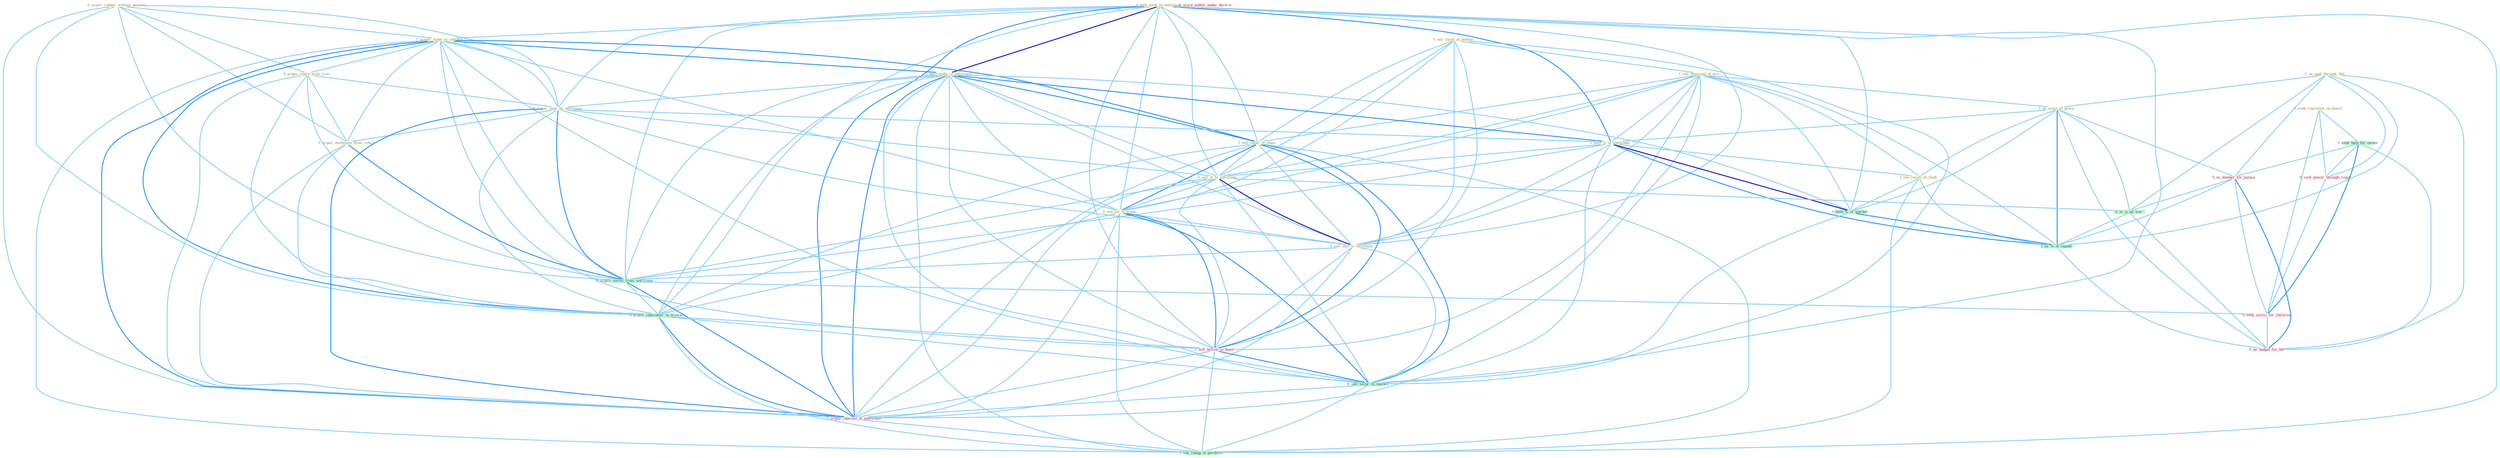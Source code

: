 Graph G{ 
    node
    [shape=polygon,style=filled,width=.5,height=.06,color="#BDFCC9",fixedsize=true,fontsize=4,
    fontcolor="#2f4f4f"];
    {node
    [color="#ffffe0", fontcolor="#8b7d6b"] "0_hold_meet_in_entitynam " "0_acquir_rubber_without_permiss " "1_acquir_stake_in_concern " "0_sell_stock_at_bottom " "0_us_angl_through_'80s " "1_sell_thousand_of_tire " "0_acquir_share_with_view " "1_seek_represent_on_board " "1_hold_stake_in_entitynam " "1_sell_stake_in_chain " "1_us_some_of_proce " "0_acquir_year_by_entitynam " "1_hold_%_of_entitynam " "1_see_result_of_studi " "0_sell_it_to_entitynam " "0_sell_all_in_trade " "0_sell_unit_to_entitynam " "0_acquir_entitynam_from_vehicl "}
{node [color="#fff0f5", fontcolor="#b22222"] "0_seek_power_through_regul " "0_us_number_for_purpos " "1_sell_billion_in_bond " "1_usurp_author_under_doctrin " "1_acquir_interest_in_entitynam " "0_seek_servic_for_children " "0_us_budget_for_thi "}
edge [color="#B0E2FF"];

	"0_hold_meet_in_entitynam " -- "1_acquir_stake_in_concern " [w="1", color="#87cefa" ];
	"0_hold_meet_in_entitynam " -- "1_hold_stake_in_entitynam " [w="3", color="#0000cd" , len=0.6];
	"0_hold_meet_in_entitynam " -- "1_sell_stake_in_chain " [w="1", color="#87cefa" ];
	"0_hold_meet_in_entitynam " -- "0_acquir_year_by_entitynam " [w="1", color="#87cefa" ];
	"0_hold_meet_in_entitynam " -- "1_hold_%_of_entitynam " [w="2", color="#1e90ff" , len=0.8];
	"0_hold_meet_in_entitynam " -- "0_sell_it_to_entitynam " [w="1", color="#87cefa" ];
	"0_hold_meet_in_entitynam " -- "0_sell_all_in_trade " [w="1", color="#87cefa" ];
	"0_hold_meet_in_entitynam " -- "0_sell_unit_to_entitynam " [w="1", color="#87cefa" ];
	"0_hold_meet_in_entitynam " -- "0_acquir_servic_from_entitynam " [w="1", color="#87cefa" ];
	"0_hold_meet_in_entitynam " -- "1_hold_%_of_market " [w="1", color="#87cefa" ];
	"0_hold_meet_in_entitynam " -- "0_acquir_laboratori_in_transact " [w="1", color="#87cefa" ];
	"0_hold_meet_in_entitynam " -- "1_sell_billion_in_bond " [w="1", color="#87cefa" ];
	"0_hold_meet_in_entitynam " -- "0_sell_secur_in_market " [w="1", color="#87cefa" ];
	"0_hold_meet_in_entitynam " -- "1_acquir_interest_in_entitynam " [w="2", color="#1e90ff" , len=0.8];
	"0_hold_meet_in_entitynam " -- "1_see_chang_in_portfolio " [w="1", color="#87cefa" ];
	"0_acquir_rubber_without_permiss " -- "1_acquir_stake_in_concern " [w="1", color="#87cefa" ];
	"0_acquir_rubber_without_permiss " -- "0_acquir_share_with_view " [w="1", color="#87cefa" ];
	"0_acquir_rubber_without_permiss " -- "0_acquir_year_by_entitynam " [w="1", color="#87cefa" ];
	"0_acquir_rubber_without_permiss " -- "0_acquir_entitynam_from_vehicl " [w="1", color="#87cefa" ];
	"0_acquir_rubber_without_permiss " -- "0_acquir_servic_from_entitynam " [w="1", color="#87cefa" ];
	"0_acquir_rubber_without_permiss " -- "0_acquir_laboratori_in_transact " [w="1", color="#87cefa" ];
	"0_acquir_rubber_without_permiss " -- "1_acquir_interest_in_entitynam " [w="1", color="#87cefa" ];
	"1_acquir_stake_in_concern " -- "0_acquir_share_with_view " [w="1", color="#87cefa" ];
	"1_acquir_stake_in_concern " -- "1_hold_stake_in_entitynam " [w="2", color="#1e90ff" , len=0.8];
	"1_acquir_stake_in_concern " -- "1_sell_stake_in_chain " [w="2", color="#1e90ff" , len=0.8];
	"1_acquir_stake_in_concern " -- "0_acquir_year_by_entitynam " [w="1", color="#87cefa" ];
	"1_acquir_stake_in_concern " -- "0_sell_all_in_trade " [w="1", color="#87cefa" ];
	"1_acquir_stake_in_concern " -- "0_acquir_entitynam_from_vehicl " [w="1", color="#87cefa" ];
	"1_acquir_stake_in_concern " -- "0_acquir_servic_from_entitynam " [w="1", color="#87cefa" ];
	"1_acquir_stake_in_concern " -- "0_acquir_laboratori_in_transact " [w="2", color="#1e90ff" , len=0.8];
	"1_acquir_stake_in_concern " -- "1_sell_billion_in_bond " [w="1", color="#87cefa" ];
	"1_acquir_stake_in_concern " -- "0_sell_secur_in_market " [w="1", color="#87cefa" ];
	"1_acquir_stake_in_concern " -- "1_acquir_interest_in_entitynam " [w="2", color="#1e90ff" , len=0.8];
	"1_acquir_stake_in_concern " -- "1_see_chang_in_portfolio " [w="1", color="#87cefa" ];
	"0_sell_stock_at_bottom " -- "1_sell_thousand_of_tire " [w="1", color="#87cefa" ];
	"0_sell_stock_at_bottom " -- "1_sell_stake_in_chain " [w="1", color="#87cefa" ];
	"0_sell_stock_at_bottom " -- "0_sell_it_to_entitynam " [w="1", color="#87cefa" ];
	"0_sell_stock_at_bottom " -- "0_sell_all_in_trade " [w="1", color="#87cefa" ];
	"0_sell_stock_at_bottom " -- "0_sell_unit_to_entitynam " [w="1", color="#87cefa" ];
	"0_sell_stock_at_bottom " -- "1_sell_billion_in_bond " [w="1", color="#87cefa" ];
	"0_sell_stock_at_bottom " -- "0_sell_secur_in_market " [w="1", color="#87cefa" ];
	"0_us_angl_through_'80s " -- "1_us_some_of_proce " [w="1", color="#87cefa" ];
	"0_us_angl_through_'80s " -- "0_seek_power_through_regul " [w="1", color="#87cefa" ];
	"0_us_angl_through_'80s " -- "0_us_number_for_purpos " [w="1", color="#87cefa" ];
	"0_us_angl_through_'80s " -- "0_us_it_as_wai " [w="1", color="#87cefa" ];
	"0_us_angl_through_'80s " -- "1_us_%_of_capabl " [w="1", color="#87cefa" ];
	"0_us_angl_through_'80s " -- "0_us_budget_for_thi " [w="1", color="#87cefa" ];
	"1_sell_thousand_of_tire " -- "1_sell_stake_in_chain " [w="1", color="#87cefa" ];
	"1_sell_thousand_of_tire " -- "1_us_some_of_proce " [w="1", color="#87cefa" ];
	"1_sell_thousand_of_tire " -- "1_hold_%_of_entitynam " [w="1", color="#87cefa" ];
	"1_sell_thousand_of_tire " -- "1_see_result_of_studi " [w="1", color="#87cefa" ];
	"1_sell_thousand_of_tire " -- "0_sell_it_to_entitynam " [w="1", color="#87cefa" ];
	"1_sell_thousand_of_tire " -- "0_sell_all_in_trade " [w="1", color="#87cefa" ];
	"1_sell_thousand_of_tire " -- "0_sell_unit_to_entitynam " [w="1", color="#87cefa" ];
	"1_sell_thousand_of_tire " -- "1_hold_%_of_market " [w="1", color="#87cefa" ];
	"1_sell_thousand_of_tire " -- "1_sell_billion_in_bond " [w="1", color="#87cefa" ];
	"1_sell_thousand_of_tire " -- "1_us_%_of_capabl " [w="1", color="#87cefa" ];
	"1_sell_thousand_of_tire " -- "0_sell_secur_in_market " [w="1", color="#87cefa" ];
	"0_acquir_share_with_view " -- "0_acquir_year_by_entitynam " [w="1", color="#87cefa" ];
	"0_acquir_share_with_view " -- "0_acquir_entitynam_from_vehicl " [w="1", color="#87cefa" ];
	"0_acquir_share_with_view " -- "0_acquir_servic_from_entitynam " [w="1", color="#87cefa" ];
	"0_acquir_share_with_view " -- "0_acquir_laboratori_in_transact " [w="1", color="#87cefa" ];
	"0_acquir_share_with_view " -- "1_acquir_interest_in_entitynam " [w="1", color="#87cefa" ];
	"1_seek_represent_on_board " -- "1_seek_help_for_owner " [w="1", color="#87cefa" ];
	"1_seek_represent_on_board " -- "0_seek_power_through_regul " [w="1", color="#87cefa" ];
	"1_seek_represent_on_board " -- "0_seek_servic_for_children " [w="1", color="#87cefa" ];
	"1_hold_stake_in_entitynam " -- "1_sell_stake_in_chain " [w="2", color="#1e90ff" , len=0.8];
	"1_hold_stake_in_entitynam " -- "0_acquir_year_by_entitynam " [w="1", color="#87cefa" ];
	"1_hold_stake_in_entitynam " -- "1_hold_%_of_entitynam " [w="2", color="#1e90ff" , len=0.8];
	"1_hold_stake_in_entitynam " -- "0_sell_it_to_entitynam " [w="1", color="#87cefa" ];
	"1_hold_stake_in_entitynam " -- "0_sell_all_in_trade " [w="1", color="#87cefa" ];
	"1_hold_stake_in_entitynam " -- "0_sell_unit_to_entitynam " [w="1", color="#87cefa" ];
	"1_hold_stake_in_entitynam " -- "0_acquir_servic_from_entitynam " [w="1", color="#87cefa" ];
	"1_hold_stake_in_entitynam " -- "1_hold_%_of_market " [w="1", color="#87cefa" ];
	"1_hold_stake_in_entitynam " -- "0_acquir_laboratori_in_transact " [w="1", color="#87cefa" ];
	"1_hold_stake_in_entitynam " -- "1_sell_billion_in_bond " [w="1", color="#87cefa" ];
	"1_hold_stake_in_entitynam " -- "0_sell_secur_in_market " [w="1", color="#87cefa" ];
	"1_hold_stake_in_entitynam " -- "1_acquir_interest_in_entitynam " [w="2", color="#1e90ff" , len=0.8];
	"1_hold_stake_in_entitynam " -- "1_see_chang_in_portfolio " [w="1", color="#87cefa" ];
	"1_sell_stake_in_chain " -- "0_sell_it_to_entitynam " [w="1", color="#87cefa" ];
	"1_sell_stake_in_chain " -- "0_sell_all_in_trade " [w="2", color="#1e90ff" , len=0.8];
	"1_sell_stake_in_chain " -- "0_sell_unit_to_entitynam " [w="1", color="#87cefa" ];
	"1_sell_stake_in_chain " -- "0_acquir_laboratori_in_transact " [w="1", color="#87cefa" ];
	"1_sell_stake_in_chain " -- "1_sell_billion_in_bond " [w="2", color="#1e90ff" , len=0.8];
	"1_sell_stake_in_chain " -- "0_sell_secur_in_market " [w="2", color="#1e90ff" , len=0.8];
	"1_sell_stake_in_chain " -- "1_acquir_interest_in_entitynam " [w="1", color="#87cefa" ];
	"1_sell_stake_in_chain " -- "1_see_chang_in_portfolio " [w="1", color="#87cefa" ];
	"1_us_some_of_proce " -- "1_hold_%_of_entitynam " [w="1", color="#87cefa" ];
	"1_us_some_of_proce " -- "1_see_result_of_studi " [w="1", color="#87cefa" ];
	"1_us_some_of_proce " -- "1_hold_%_of_market " [w="1", color="#87cefa" ];
	"1_us_some_of_proce " -- "0_us_number_for_purpos " [w="1", color="#87cefa" ];
	"1_us_some_of_proce " -- "0_us_it_as_wai " [w="1", color="#87cefa" ];
	"1_us_some_of_proce " -- "1_us_%_of_capabl " [w="2", color="#1e90ff" , len=0.8];
	"1_us_some_of_proce " -- "0_us_budget_for_thi " [w="1", color="#87cefa" ];
	"0_acquir_year_by_entitynam " -- "1_hold_%_of_entitynam " [w="1", color="#87cefa" ];
	"0_acquir_year_by_entitynam " -- "0_sell_it_to_entitynam " [w="1", color="#87cefa" ];
	"0_acquir_year_by_entitynam " -- "0_sell_unit_to_entitynam " [w="1", color="#87cefa" ];
	"0_acquir_year_by_entitynam " -- "0_acquir_entitynam_from_vehicl " [w="1", color="#87cefa" ];
	"0_acquir_year_by_entitynam " -- "0_acquir_servic_from_entitynam " [w="2", color="#1e90ff" , len=0.8];
	"0_acquir_year_by_entitynam " -- "0_acquir_laboratori_in_transact " [w="1", color="#87cefa" ];
	"0_acquir_year_by_entitynam " -- "1_acquir_interest_in_entitynam " [w="2", color="#1e90ff" , len=0.8];
	"1_hold_%_of_entitynam " -- "1_see_result_of_studi " [w="1", color="#87cefa" ];
	"1_hold_%_of_entitynam " -- "0_sell_it_to_entitynam " [w="1", color="#87cefa" ];
	"1_hold_%_of_entitynam " -- "0_sell_unit_to_entitynam " [w="1", color="#87cefa" ];
	"1_hold_%_of_entitynam " -- "0_acquir_servic_from_entitynam " [w="1", color="#87cefa" ];
	"1_hold_%_of_entitynam " -- "1_hold_%_of_market " [w="3", color="#0000cd" , len=0.6];
	"1_hold_%_of_entitynam " -- "1_us_%_of_capabl " [w="2", color="#1e90ff" , len=0.8];
	"1_hold_%_of_entitynam " -- "1_acquir_interest_in_entitynam " [w="1", color="#87cefa" ];
	"1_see_result_of_studi " -- "1_hold_%_of_market " [w="1", color="#87cefa" ];
	"1_see_result_of_studi " -- "1_us_%_of_capabl " [w="1", color="#87cefa" ];
	"1_see_result_of_studi " -- "1_see_chang_in_portfolio " [w="1", color="#87cefa" ];
	"0_sell_it_to_entitynam " -- "0_sell_all_in_trade " [w="1", color="#87cefa" ];
	"0_sell_it_to_entitynam " -- "0_sell_unit_to_entitynam " [w="3", color="#0000cd" , len=0.6];
	"0_sell_it_to_entitynam " -- "0_acquir_servic_from_entitynam " [w="1", color="#87cefa" ];
	"0_sell_it_to_entitynam " -- "1_sell_billion_in_bond " [w="1", color="#87cefa" ];
	"0_sell_it_to_entitynam " -- "0_us_it_as_wai " [w="1", color="#87cefa" ];
	"0_sell_it_to_entitynam " -- "0_sell_secur_in_market " [w="1", color="#87cefa" ];
	"0_sell_it_to_entitynam " -- "1_acquir_interest_in_entitynam " [w="1", color="#87cefa" ];
	"0_sell_all_in_trade " -- "0_sell_unit_to_entitynam " [w="1", color="#87cefa" ];
	"0_sell_all_in_trade " -- "0_acquir_laboratori_in_transact " [w="1", color="#87cefa" ];
	"0_sell_all_in_trade " -- "1_sell_billion_in_bond " [w="2", color="#1e90ff" , len=0.8];
	"0_sell_all_in_trade " -- "0_sell_secur_in_market " [w="2", color="#1e90ff" , len=0.8];
	"0_sell_all_in_trade " -- "1_acquir_interest_in_entitynam " [w="1", color="#87cefa" ];
	"0_sell_all_in_trade " -- "1_see_chang_in_portfolio " [w="1", color="#87cefa" ];
	"0_sell_unit_to_entitynam " -- "0_acquir_servic_from_entitynam " [w="1", color="#87cefa" ];
	"0_sell_unit_to_entitynam " -- "1_sell_billion_in_bond " [w="1", color="#87cefa" ];
	"0_sell_unit_to_entitynam " -- "0_sell_secur_in_market " [w="1", color="#87cefa" ];
	"0_sell_unit_to_entitynam " -- "1_acquir_interest_in_entitynam " [w="1", color="#87cefa" ];
	"0_acquir_entitynam_from_vehicl " -- "0_acquir_servic_from_entitynam " [w="2", color="#1e90ff" , len=0.8];
	"0_acquir_entitynam_from_vehicl " -- "0_acquir_laboratori_in_transact " [w="1", color="#87cefa" ];
	"0_acquir_entitynam_from_vehicl " -- "1_acquir_interest_in_entitynam " [w="1", color="#87cefa" ];
	"1_seek_help_for_owner " -- "0_seek_power_through_regul " [w="1", color="#87cefa" ];
	"1_seek_help_for_owner " -- "0_us_number_for_purpos " [w="1", color="#87cefa" ];
	"1_seek_help_for_owner " -- "0_seek_servic_for_children " [w="2", color="#1e90ff" , len=0.8];
	"1_seek_help_for_owner " -- "0_us_budget_for_thi " [w="1", color="#87cefa" ];
	"0_acquir_servic_from_entitynam " -- "0_acquir_laboratori_in_transact " [w="1", color="#87cefa" ];
	"0_acquir_servic_from_entitynam " -- "1_acquir_interest_in_entitynam " [w="2", color="#1e90ff" , len=0.8];
	"0_acquir_servic_from_entitynam " -- "0_seek_servic_for_children " [w="1", color="#87cefa" ];
	"1_hold_%_of_market " -- "1_us_%_of_capabl " [w="2", color="#1e90ff" , len=0.8];
	"1_hold_%_of_market " -- "0_sell_secur_in_market " [w="1", color="#87cefa" ];
	"0_seek_power_through_regul " -- "0_seek_servic_for_children " [w="1", color="#87cefa" ];
	"0_us_number_for_purpos " -- "0_us_it_as_wai " [w="1", color="#87cefa" ];
	"0_us_number_for_purpos " -- "1_us_%_of_capabl " [w="1", color="#87cefa" ];
	"0_us_number_for_purpos " -- "0_seek_servic_for_children " [w="1", color="#87cefa" ];
	"0_us_number_for_purpos " -- "0_us_budget_for_thi " [w="2", color="#1e90ff" , len=0.8];
	"0_acquir_laboratori_in_transact " -- "1_sell_billion_in_bond " [w="1", color="#87cefa" ];
	"0_acquir_laboratori_in_transact " -- "0_sell_secur_in_market " [w="1", color="#87cefa" ];
	"0_acquir_laboratori_in_transact " -- "1_acquir_interest_in_entitynam " [w="2", color="#1e90ff" , len=0.8];
	"0_acquir_laboratori_in_transact " -- "1_see_chang_in_portfolio " [w="1", color="#87cefa" ];
	"1_sell_billion_in_bond " -- "0_sell_secur_in_market " [w="2", color="#1e90ff" , len=0.8];
	"1_sell_billion_in_bond " -- "1_acquir_interest_in_entitynam " [w="1", color="#87cefa" ];
	"1_sell_billion_in_bond " -- "1_see_chang_in_portfolio " [w="1", color="#87cefa" ];
	"0_us_it_as_wai " -- "1_us_%_of_capabl " [w="1", color="#87cefa" ];
	"0_us_it_as_wai " -- "0_us_budget_for_thi " [w="1", color="#87cefa" ];
	"1_us_%_of_capabl " -- "0_us_budget_for_thi " [w="1", color="#87cefa" ];
	"0_sell_secur_in_market " -- "1_acquir_interest_in_entitynam " [w="1", color="#87cefa" ];
	"0_sell_secur_in_market " -- "1_see_chang_in_portfolio " [w="1", color="#87cefa" ];
	"1_acquir_interest_in_entitynam " -- "1_see_chang_in_portfolio " [w="1", color="#87cefa" ];
	"0_seek_servic_for_children " -- "0_us_budget_for_thi " [w="1", color="#87cefa" ];
}